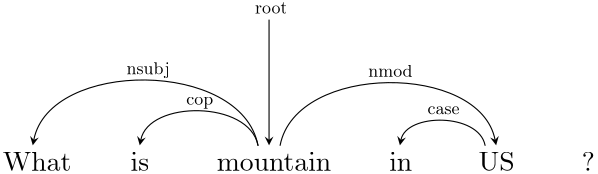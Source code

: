 <?xml version="1.0"?>
<!DOCTYPE ipe SYSTEM "ipe.dtd">
<ipe version="70000" creator="pdftoipe 2014/03/03">
<ipestyle>
<layout paper="425.197 141.732" frame="425.197 141.732" origin="0 0"/>
<symbol name="bullet"><path matrix="0.04 0 0 0.04 0 0" fill="black">
18 0 0 18 0 0 e</path></symbol>
</ipestyle>
<!-- Page: 1 1 -->
<page>
<text stroke="0 0 0" pos="0 0" transformations="affine" valign="baseline" size="9.9626" matrix="1 0 0 1 20.506 78.827">What</text>
<text stroke="0 0 0" pos="0 0" transformations="affine" valign="baseline" size="9.9626" matrix="1 0 0 1 66.493 78.827">is</text>
<text stroke="0 0 0" pos="0 0" transformations="affine" valign="baseline" size="9.9626" matrix="1 0 0 1 97.547 78.827">mountain</text>
<text stroke="0 0 0" pos="0 0" transformations="affine" valign="baseline" size="9.9626" matrix="1 0 0 1 159.594 78.827">in</text>
<text stroke="0 0 0" pos="0 0" transformations="affine" valign="baseline" size="9.9626" matrix="1 0 0 1 191.753 78.827">US</text>
<text stroke="0 0 0" pos="0 0" transformations="affine" valign="baseline" size="9.9626" matrix="1 0 0 1 228.893 78.827">?</text>
<path stroke="0 0 0" pen="0.3985" cap="1">
112.38 87.9927 m
106.347 119.033 37.3276 119.033 31.6744 89.9502 c
</path>
<path fill="0 0 0" fillrule="wind">
31.2939 87.9927 m
33.4687 90.8203 l
31.6744 89.9502 l
30.3367 91.4291 l
</path>
<text stroke="0 0 0" pos="0 0" transformations="affine" valign="baseline" size="8.9664" matrix="0.7 0 0 0.7 65.038 113.626">nsubj</text>
<path stroke="0 0 0" pen="0.3985" cap="1">
112.38 87.9927 m
109.213 104.287 72.982 104.287 70.1951 89.9502 c
</path>
<path fill="0 0 0" fillrule="wind">
69.8147 87.9927 m
71.9894 90.8203 l
70.1952 89.9502 l
68.8575 91.4291 l
</path>
<text stroke="0 0 0" pos="0 0" transformations="affine" valign="baseline" size="8.9664" matrix="0.7 0 0 0.7 86.567 102.567">cop</text>
<path stroke="0 0 0" pen="0.3985" cap="1">
120.35 87.9927 m
126.137 117.763 192.333 117.763 197.739 89.9502 c
</path>
<path fill="0 0 0" fillrule="wind">
198.119 87.9927 m
199.077 91.429 l
197.739 89.9502 l
195.945 90.8203 l
</path>
<text stroke="0 0 0" pos="0 0" transformations="affine" valign="baseline" size="8.9664" matrix="0.7 0 0 0.7 152.086 112.674">nmod</text>
<path stroke="0 0 0" pen="0.3985" cap="1">
194.134 87.9927 m
191.852 99.7315 165.751 99.7315 163.849 89.9502 c
</path>
<path fill="0 0 0" fillrule="wind">
163.469 87.9927 m
165.644 90.8203 l
163.85 89.9502 l
162.512 91.4291 l
</path>
<text stroke="0 0 0" pos="0 0" transformations="affine" valign="baseline" size="8.9664" matrix="0.7 0 0 0.7 173.401 99.15">case</text>
<text stroke="0 0 0" pos="0 0" transformations="affine" valign="baseline" size="8.9664" matrix="0.7 0 0 0.7 111.31 135.456">root</text>
<path stroke="0 0 0" pen="0.3985" cap="1">
116.365 133.103 m
116.365 89.9852 l
</path>
<path fill="0 0 0" fillrule="wind">
116.365 87.9927 m
117.959 91.1807 l
116.365 89.9852 l
114.771 91.1807 l
</path>
</page>
</ipe>
